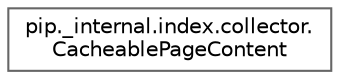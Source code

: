 digraph "Graphical Class Hierarchy"
{
 // LATEX_PDF_SIZE
  bgcolor="transparent";
  edge [fontname=Helvetica,fontsize=10,labelfontname=Helvetica,labelfontsize=10];
  node [fontname=Helvetica,fontsize=10,shape=box,height=0.2,width=0.4];
  rankdir="LR";
  Node0 [id="Node000000",label="pip._internal.index.collector.\lCacheablePageContent",height=0.2,width=0.4,color="grey40", fillcolor="white", style="filled",URL="$dd/d03/classpip_1_1__internal_1_1index_1_1collector_1_1CacheablePageContent.html",tooltip=" "];
}
